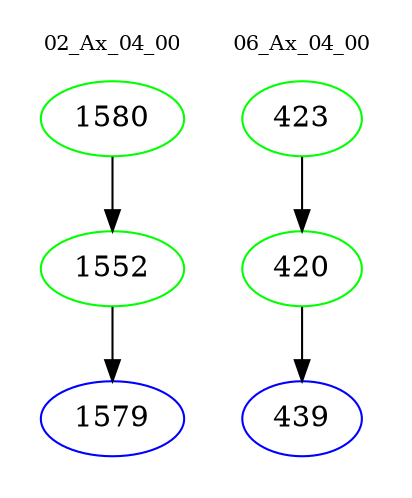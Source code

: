 digraph{
subgraph cluster_0 {
color = white
label = "02_Ax_04_00";
fontsize=10;
T0_1580 [label="1580", color="green"]
T0_1580 -> T0_1552 [color="black"]
T0_1552 [label="1552", color="green"]
T0_1552 -> T0_1579 [color="black"]
T0_1579 [label="1579", color="blue"]
}
subgraph cluster_1 {
color = white
label = "06_Ax_04_00";
fontsize=10;
T1_423 [label="423", color="green"]
T1_423 -> T1_420 [color="black"]
T1_420 [label="420", color="green"]
T1_420 -> T1_439 [color="black"]
T1_439 [label="439", color="blue"]
}
}
